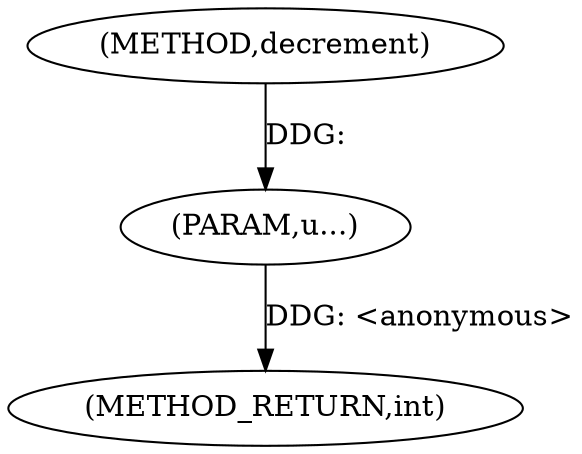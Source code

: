digraph "decrement" {  
"1000483" [label = "(METHOD,decrement)" ]
"1000486" [label = "(METHOD_RETURN,int)" ]
"1000484" [label = "(PARAM,u...)" ]
  "1000484" -> "1000486"  [ label = "DDG: <anonymous>"] 
  "1000483" -> "1000484"  [ label = "DDG: "] 
}
